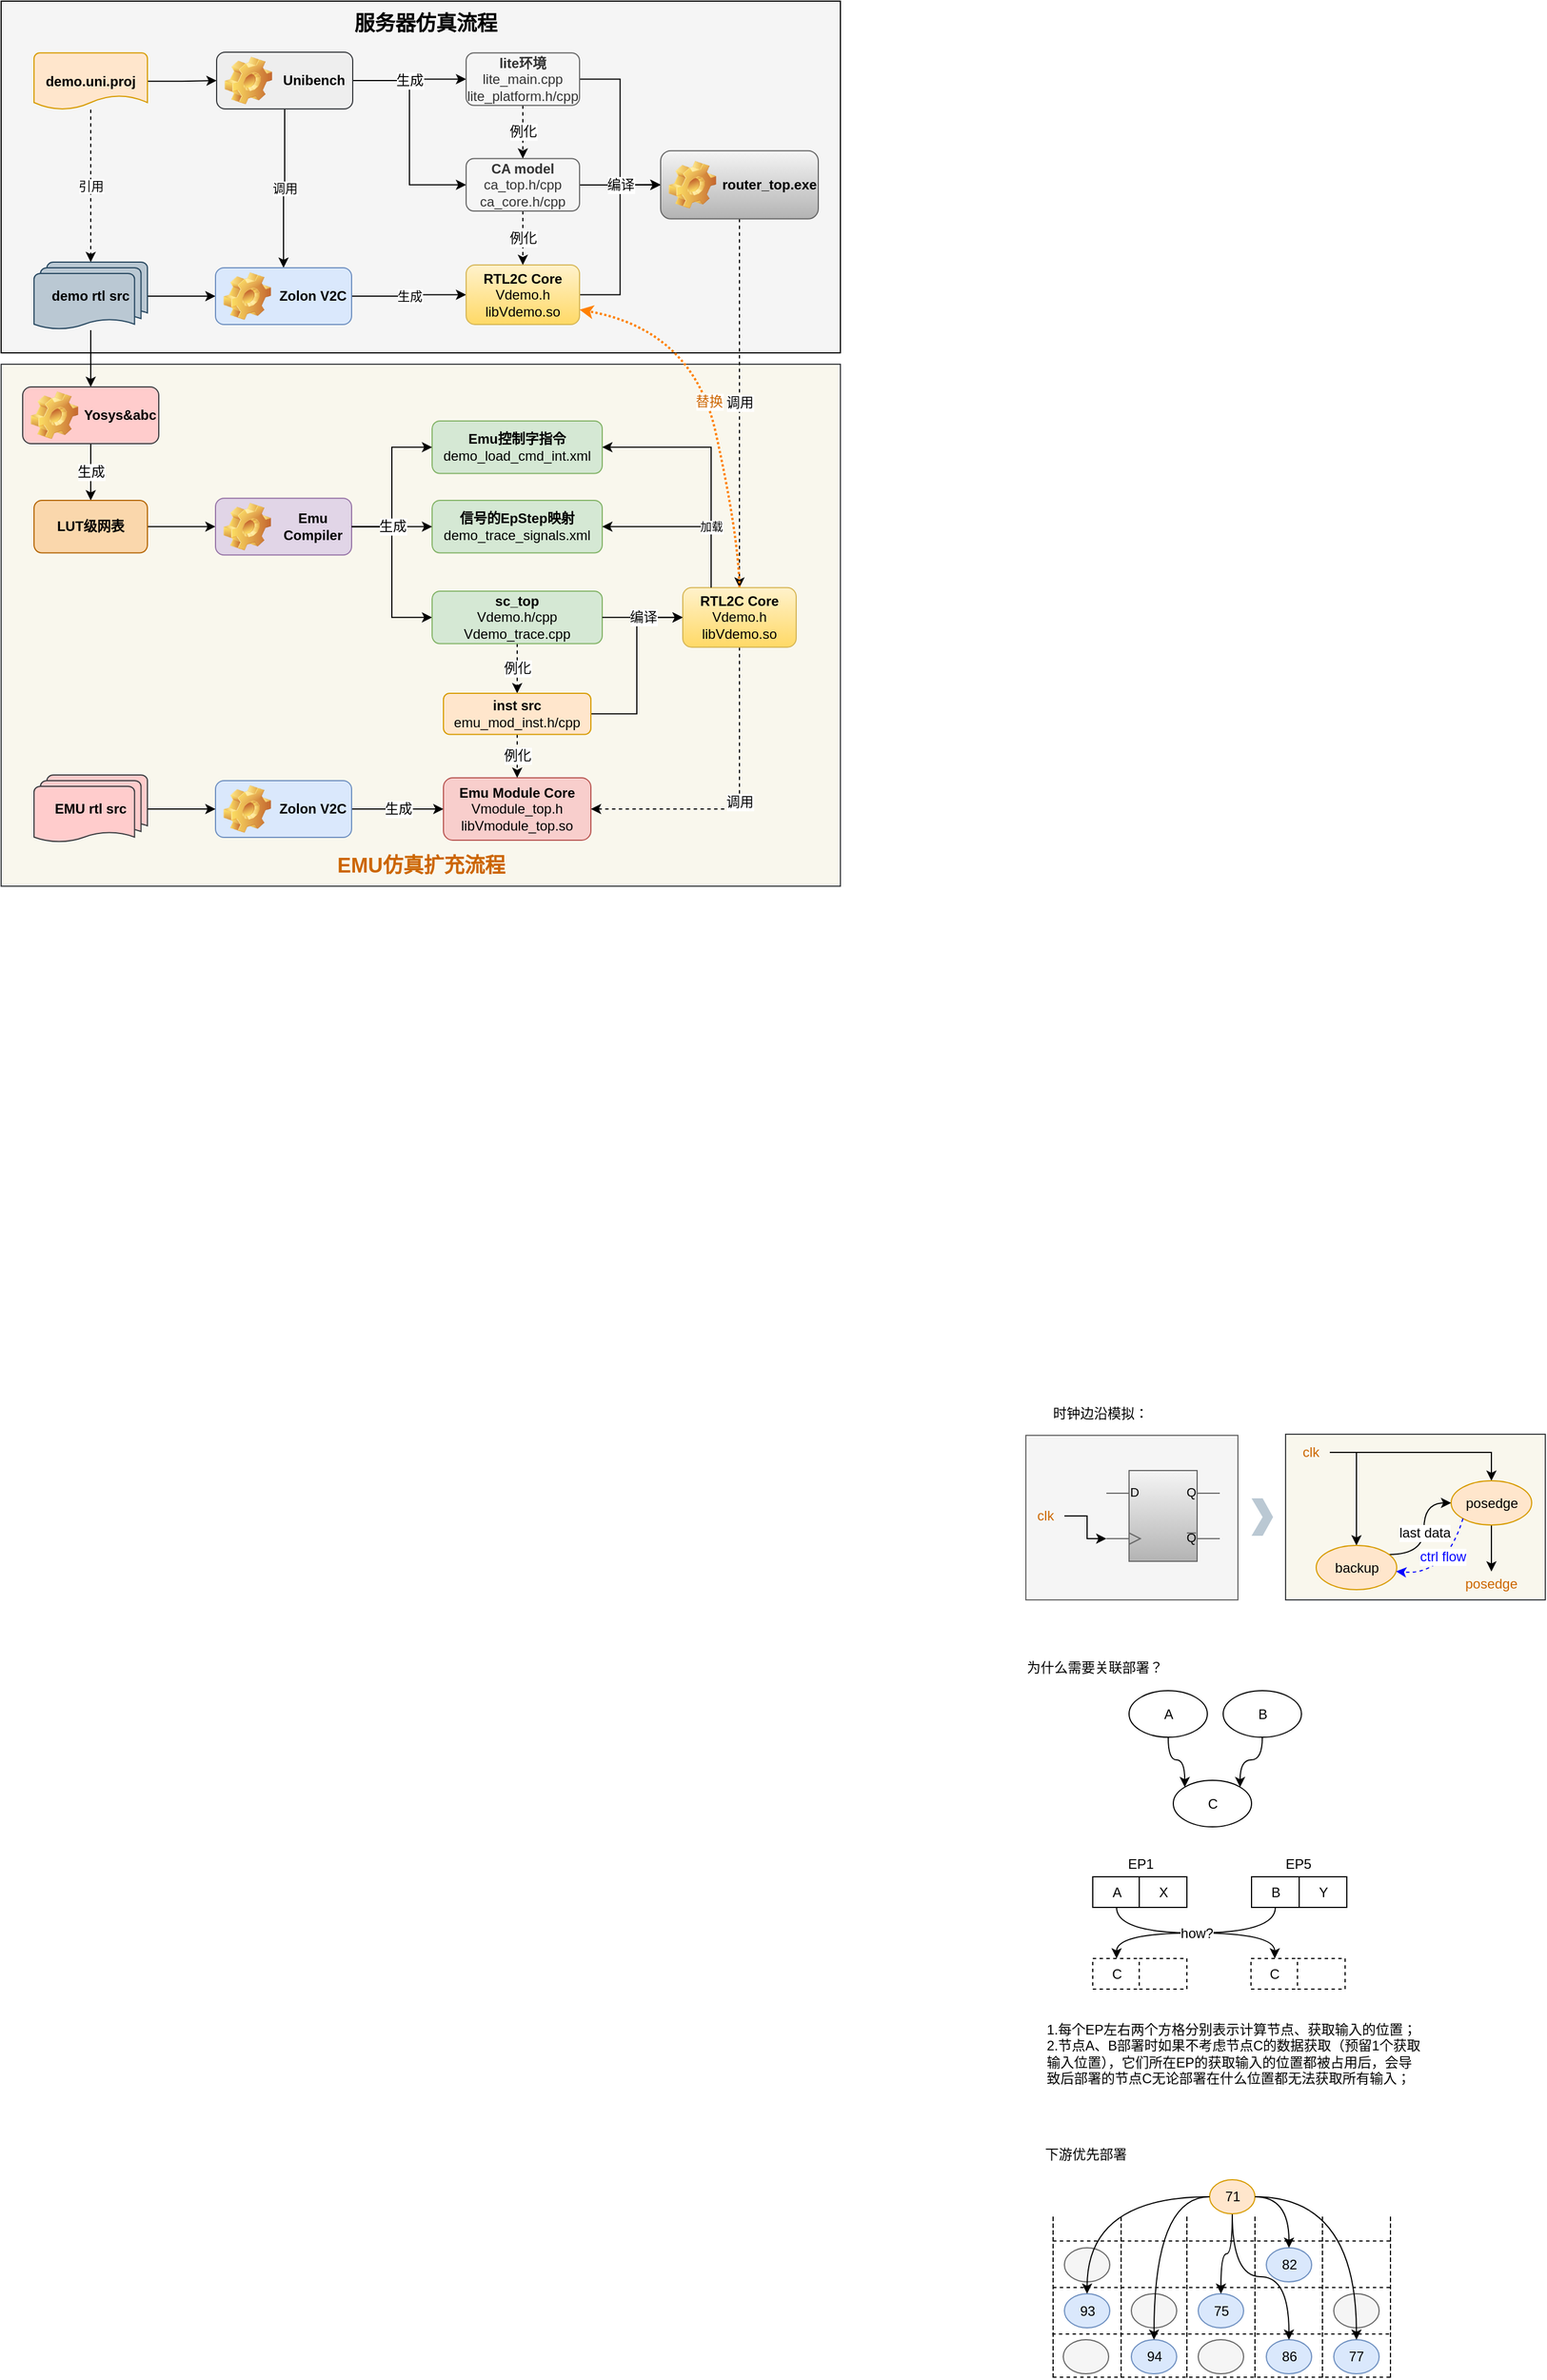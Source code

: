 <mxfile version="28.0.6">
  <diagram name="第 1 页" id="mSn9Ez4zVoo0hMpz-cZX">
    <mxGraphModel dx="1426" dy="743" grid="1" gridSize="10" guides="1" tooltips="1" connect="1" arrows="1" fold="1" page="1" pageScale="1" pageWidth="827" pageHeight="1169" math="0" shadow="0">
      <root>
        <mxCell id="0" />
        <mxCell id="1" parent="0" />
        <mxCell id="UMId5WSSGjp5QsCskQSA-1" value="" style="rounded=0;whiteSpace=wrap;html=1;strokeWidth=1;fontSize=10;fillColor=#f9f7ed;strokeColor=#36393d;" parent="1" vertex="1">
          <mxGeometry x="44" y="360" width="740" height="460" as="geometry" />
        </mxCell>
        <mxCell id="UMId5WSSGjp5QsCskQSA-2" value="" style="rounded=0;whiteSpace=wrap;html=1;strokeWidth=1;fontSize=10;fontColor=#333333;fillColor=#f5f5f5;strokeColor=default;" parent="1" vertex="1">
          <mxGeometry x="44" y="40" width="740" height="310" as="geometry" />
        </mxCell>
        <mxCell id="UMId5WSSGjp5QsCskQSA-3" style="edgeStyle=orthogonalEdgeStyle;rounded=0;orthogonalLoop=1;jettySize=auto;html=1;entryX=0;entryY=0.5;entryDx=0;entryDy=0;fontSize=12;" parent="1" source="UMId5WSSGjp5QsCskQSA-17" target="UMId5WSSGjp5QsCskQSA-50" edge="1">
          <mxGeometry relative="1" as="geometry">
            <mxPoint x="645" y="201.875" as="targetPoint" />
          </mxGeometry>
        </mxCell>
        <mxCell id="UMId5WSSGjp5QsCskQSA-4" style="edgeStyle=orthogonalEdgeStyle;rounded=0;orthogonalLoop=1;jettySize=auto;html=1;entryX=0;entryY=0.5;entryDx=0;entryDy=0;fontSize=12;" parent="1" source="UMId5WSSGjp5QsCskQSA-23" target="UMId5WSSGjp5QsCskQSA-50" edge="1">
          <mxGeometry relative="1" as="geometry">
            <mxPoint x="645" y="201.875" as="targetPoint" />
          </mxGeometry>
        </mxCell>
        <mxCell id="UMId5WSSGjp5QsCskQSA-5" style="edgeStyle=orthogonalEdgeStyle;rounded=0;orthogonalLoop=1;jettySize=auto;html=1;entryX=0;entryY=0.5;entryDx=0;entryDy=0;fontSize=12;" parent="1" source="UMId5WSSGjp5QsCskQSA-14" target="UMId5WSSGjp5QsCskQSA-20" edge="1">
          <mxGeometry relative="1" as="geometry" />
        </mxCell>
        <mxCell id="UMId5WSSGjp5QsCskQSA-6" value="引用" style="edgeStyle=orthogonalEdgeStyle;rounded=0;orthogonalLoop=1;jettySize=auto;html=1;dashed=1;" parent="1" source="UMId5WSSGjp5QsCskQSA-8" target="UMId5WSSGjp5QsCskQSA-11" edge="1">
          <mxGeometry relative="1" as="geometry" />
        </mxCell>
        <mxCell id="UMId5WSSGjp5QsCskQSA-7" style="edgeStyle=orthogonalEdgeStyle;rounded=0;orthogonalLoop=1;jettySize=auto;html=1;" parent="1" source="UMId5WSSGjp5QsCskQSA-8" target="UMId5WSSGjp5QsCskQSA-14" edge="1">
          <mxGeometry relative="1" as="geometry" />
        </mxCell>
        <mxCell id="UMId5WSSGjp5QsCskQSA-8" value="demo.uni.proj" style="strokeWidth=1;html=1;shape=mxgraph.flowchart.document2;whiteSpace=wrap;size=0.25;fillColor=#ffe6cc;strokeColor=#d79b00;fontStyle=1" parent="1" vertex="1">
          <mxGeometry x="73" y="85.63" width="100" height="50" as="geometry" />
        </mxCell>
        <mxCell id="UMId5WSSGjp5QsCskQSA-9" style="edgeStyle=orthogonalEdgeStyle;rounded=0;orthogonalLoop=1;jettySize=auto;html=1;" parent="1" source="UMId5WSSGjp5QsCskQSA-11" target="UMId5WSSGjp5QsCskQSA-16" edge="1">
          <mxGeometry relative="1" as="geometry" />
        </mxCell>
        <mxCell id="UMId5WSSGjp5QsCskQSA-10" style="edgeStyle=orthogonalEdgeStyle;rounded=0;orthogonalLoop=1;jettySize=auto;html=1;fontSize=12;" parent="1" source="UMId5WSSGjp5QsCskQSA-11" target="UMId5WSSGjp5QsCskQSA-25" edge="1">
          <mxGeometry relative="1" as="geometry" />
        </mxCell>
        <mxCell id="UMId5WSSGjp5QsCskQSA-11" value="demo&amp;nbsp;rtl src" style="strokeWidth=1;html=1;shape=mxgraph.flowchart.multi-document;whiteSpace=wrap;fillColor=#bac8d3;strokeColor=#23445d;fontStyle=1" parent="1" vertex="1">
          <mxGeometry x="73" y="270" width="100" height="60" as="geometry" />
        </mxCell>
        <mxCell id="UMId5WSSGjp5QsCskQSA-12" value="调用" style="edgeStyle=orthogonalEdgeStyle;rounded=0;orthogonalLoop=1;jettySize=auto;html=1;" parent="1" source="UMId5WSSGjp5QsCskQSA-14" target="UMId5WSSGjp5QsCskQSA-16" edge="1">
          <mxGeometry relative="1" as="geometry" />
        </mxCell>
        <mxCell id="UMId5WSSGjp5QsCskQSA-13" value="生成" style="edgeStyle=orthogonalEdgeStyle;rounded=0;orthogonalLoop=1;jettySize=auto;html=1;fontSize=12;" parent="1" source="UMId5WSSGjp5QsCskQSA-14" target="UMId5WSSGjp5QsCskQSA-23" edge="1">
          <mxGeometry relative="1" as="geometry" />
        </mxCell>
        <mxCell id="UMId5WSSGjp5QsCskQSA-14" value="Unibench" style="label;whiteSpace=wrap;html=1;image=img/clipart/Gear_128x128.png;strokeWidth=1;fillColor=#eeeeee;strokeColor=#36393d;align=center;" parent="1" vertex="1">
          <mxGeometry x="234" y="85" width="120" height="50" as="geometry" />
        </mxCell>
        <mxCell id="UMId5WSSGjp5QsCskQSA-15" value="生成" style="edgeStyle=orthogonalEdgeStyle;rounded=0;orthogonalLoop=1;jettySize=auto;html=1;" parent="1" source="UMId5WSSGjp5QsCskQSA-16" target="UMId5WSSGjp5QsCskQSA-17" edge="1">
          <mxGeometry relative="1" as="geometry" />
        </mxCell>
        <mxCell id="UMId5WSSGjp5QsCskQSA-16" value="Zolon V2C" style="label;whiteSpace=wrap;html=1;image=img/clipart/Gear_128x128.png;strokeWidth=1;fillColor=#dae8fc;strokeColor=#6c8ebf;align=center;" parent="1" vertex="1">
          <mxGeometry x="233" y="275" width="120" height="50" as="geometry" />
        </mxCell>
        <mxCell id="UMId5WSSGjp5QsCskQSA-17" value="&lt;b&gt;RTL2C Core&lt;/b&gt;&lt;br&gt;Vdemo.h&lt;br&gt;libVdemo.so" style="rounded=1;whiteSpace=wrap;html=1;strokeWidth=1;fillColor=#fff2cc;strokeColor=#d6b656;gradientColor=#ffd966;" parent="1" vertex="1">
          <mxGeometry x="454" y="272.5" width="100" height="52.5" as="geometry" />
        </mxCell>
        <mxCell id="UMId5WSSGjp5QsCskQSA-18" value="例化" style="edgeStyle=orthogonalEdgeStyle;rounded=0;orthogonalLoop=1;jettySize=auto;html=1;exitX=0.5;exitY=1;exitDx=0;exitDy=0;fontSize=12;dashed=1;" parent="1" source="UMId5WSSGjp5QsCskQSA-20" target="UMId5WSSGjp5QsCskQSA-17" edge="1">
          <mxGeometry relative="1" as="geometry" />
        </mxCell>
        <mxCell id="UMId5WSSGjp5QsCskQSA-19" value="编译" style="edgeStyle=orthogonalEdgeStyle;rounded=0;orthogonalLoop=1;jettySize=auto;html=1;entryX=0;entryY=0.5;entryDx=0;entryDy=0;fontSize=12;" parent="1" source="UMId5WSSGjp5QsCskQSA-20" target="UMId5WSSGjp5QsCskQSA-50" edge="1">
          <mxGeometry relative="1" as="geometry">
            <mxPoint x="645" y="201.875" as="targetPoint" />
          </mxGeometry>
        </mxCell>
        <mxCell id="UMId5WSSGjp5QsCskQSA-20" value="&lt;b&gt;CA model&lt;/b&gt;&lt;br&gt;&lt;font style=&quot;font-size: 12px;&quot;&gt;ca_top.h/cpp&lt;br&gt;ca_core.h/cpp&lt;br&gt;&lt;/font&gt;" style="rounded=1;whiteSpace=wrap;html=1;strokeWidth=1;fillColor=#f5f5f5;fontColor=#333333;strokeColor=#666666;" parent="1" vertex="1">
          <mxGeometry x="454" y="178.75" width="100" height="46.25" as="geometry" />
        </mxCell>
        <mxCell id="UMId5WSSGjp5QsCskQSA-21" value="调用" style="edgeStyle=orthogonalEdgeStyle;rounded=0;orthogonalLoop=1;jettySize=auto;html=1;dashed=1;strokeColor=#000000;strokeWidth=1;fontSize=12;" parent="1" source="UMId5WSSGjp5QsCskQSA-50" target="UMId5WSSGjp5QsCskQSA-47" edge="1">
          <mxGeometry relative="1" as="geometry">
            <mxPoint x="695" y="225" as="sourcePoint" />
          </mxGeometry>
        </mxCell>
        <mxCell id="UMId5WSSGjp5QsCskQSA-22" value="例化" style="edgeStyle=orthogonalEdgeStyle;rounded=0;orthogonalLoop=1;jettySize=auto;html=1;fontSize=12;dashed=1;" parent="1" source="UMId5WSSGjp5QsCskQSA-23" target="UMId5WSSGjp5QsCskQSA-20" edge="1">
          <mxGeometry relative="1" as="geometry" />
        </mxCell>
        <mxCell id="UMId5WSSGjp5QsCskQSA-23" value="&lt;b&gt;lite环境&lt;/b&gt;&lt;br&gt;&lt;font style=&quot;font-size: 12px;&quot;&gt;lite_main.cpp&lt;br&gt;lite_platform.h/cpp&lt;br&gt;&lt;/font&gt;" style="rounded=1;whiteSpace=wrap;html=1;strokeWidth=1;fillColor=#f5f5f5;fontColor=#333333;strokeColor=#666666;" parent="1" vertex="1">
          <mxGeometry x="454" y="85.63" width="100" height="46.25" as="geometry" />
        </mxCell>
        <mxCell id="UMId5WSSGjp5QsCskQSA-24" value="生成" style="edgeStyle=orthogonalEdgeStyle;rounded=0;orthogonalLoop=1;jettySize=auto;html=1;fontSize=12;" parent="1" source="UMId5WSSGjp5QsCskQSA-25" target="UMId5WSSGjp5QsCskQSA-27" edge="1">
          <mxGeometry relative="1" as="geometry" />
        </mxCell>
        <mxCell id="UMId5WSSGjp5QsCskQSA-25" value="Yosys&amp;amp;abc" style="label;whiteSpace=wrap;html=1;image=img/clipart/Gear_128x128.png;strokeWidth=1;fillColor=#ffcccc;strokeColor=#36393d;align=center;" parent="1" vertex="1">
          <mxGeometry x="63" y="380" width="120" height="50" as="geometry" />
        </mxCell>
        <mxCell id="UMId5WSSGjp5QsCskQSA-26" style="edgeStyle=orthogonalEdgeStyle;rounded=0;orthogonalLoop=1;jettySize=auto;html=1;fontSize=12;" parent="1" source="UMId5WSSGjp5QsCskQSA-27" target="UMId5WSSGjp5QsCskQSA-29" edge="1">
          <mxGeometry relative="1" as="geometry" />
        </mxCell>
        <mxCell id="UMId5WSSGjp5QsCskQSA-27" value="&lt;font style=&quot;font-size: 12px;&quot;&gt;&lt;b&gt;LUT级网表&lt;/b&gt;&lt;br&gt;&lt;/font&gt;" style="rounded=1;whiteSpace=wrap;html=1;strokeWidth=1;fillColor=#fad7ac;strokeColor=#b46504;" parent="1" vertex="1">
          <mxGeometry x="73" y="480" width="100" height="46.25" as="geometry" />
        </mxCell>
        <mxCell id="UMId5WSSGjp5QsCskQSA-28" style="edgeStyle=orthogonalEdgeStyle;rounded=0;orthogonalLoop=1;jettySize=auto;html=1;entryX=0;entryY=0.5;entryDx=0;entryDy=0;fontSize=12;" parent="1" source="UMId5WSSGjp5QsCskQSA-29" target="UMId5WSSGjp5QsCskQSA-33" edge="1">
          <mxGeometry relative="1" as="geometry" />
        </mxCell>
        <mxCell id="UMId5WSSGjp5QsCskQSA-29" value="Emu Compiler" style="label;whiteSpace=wrap;html=1;image=img/clipart/Gear_128x128.png;strokeWidth=1;fillColor=#e1d5e7;strokeColor=#9673a6;align=center;" parent="1" vertex="1">
          <mxGeometry x="233" y="478.13" width="120" height="50" as="geometry" />
        </mxCell>
        <mxCell id="UMId5WSSGjp5QsCskQSA-30" value="&lt;font style=&quot;font-size: 12px;&quot;&gt;&lt;b&gt;Emu控制字指令&lt;br&gt;&lt;/b&gt;demo_load_cmd_int.xml&lt;br&gt;&lt;/font&gt;" style="rounded=1;whiteSpace=wrap;html=1;strokeWidth=1;fillColor=#d5e8d4;strokeColor=#82b366;" parent="1" vertex="1">
          <mxGeometry x="424" y="410" width="150" height="46.25" as="geometry" />
        </mxCell>
        <mxCell id="UMId5WSSGjp5QsCskQSA-31" value="&lt;font style=&quot;font-size: 12px;&quot;&gt;&lt;b&gt;信号的EpStep映射&lt;br&gt;&lt;/b&gt;demo_trace_signals.xml&lt;br&gt;&lt;/font&gt;" style="rounded=1;whiteSpace=wrap;html=1;strokeWidth=1;fillColor=#d5e8d4;strokeColor=#82b366;" parent="1" vertex="1">
          <mxGeometry x="424" y="480" width="150" height="46.25" as="geometry" />
        </mxCell>
        <mxCell id="UMId5WSSGjp5QsCskQSA-32" value="例化" style="edgeStyle=orthogonalEdgeStyle;rounded=0;orthogonalLoop=1;jettySize=auto;html=1;fontSize=12;dashed=1;" parent="1" source="UMId5WSSGjp5QsCskQSA-33" target="UMId5WSSGjp5QsCskQSA-44" edge="1">
          <mxGeometry relative="1" as="geometry" />
        </mxCell>
        <mxCell id="UMId5WSSGjp5QsCskQSA-33" value="&lt;font style=&quot;font-size: 12px;&quot;&gt;&lt;b&gt;sc_top&lt;br&gt;&lt;/b&gt;Vdemo.h/cpp&lt;br&gt;Vdemo_trace.cpp&lt;br&gt;&lt;/font&gt;" style="rounded=1;whiteSpace=wrap;html=1;strokeWidth=1;fillColor=#d5e8d4;strokeColor=#82b366;" parent="1" vertex="1">
          <mxGeometry x="424" y="560" width="150" height="46.25" as="geometry" />
        </mxCell>
        <mxCell id="UMId5WSSGjp5QsCskQSA-34" value="" style="edgeStyle=orthogonalEdgeStyle;rounded=0;orthogonalLoop=1;jettySize=auto;html=1;entryX=0;entryY=0.5;entryDx=0;entryDy=0;fontSize=12;" parent="1" source="UMId5WSSGjp5QsCskQSA-29" target="UMId5WSSGjp5QsCskQSA-30" edge="1">
          <mxGeometry relative="1" as="geometry" />
        </mxCell>
        <mxCell id="UMId5WSSGjp5QsCskQSA-35" value="生成" style="edgeStyle=orthogonalEdgeStyle;rounded=0;orthogonalLoop=1;jettySize=auto;html=1;fontSize=12;" parent="1" source="UMId5WSSGjp5QsCskQSA-36" target="UMId5WSSGjp5QsCskQSA-39" edge="1">
          <mxGeometry relative="1" as="geometry" />
        </mxCell>
        <mxCell id="UMId5WSSGjp5QsCskQSA-36" value="Zolon V2C" style="label;whiteSpace=wrap;html=1;image=img/clipart/Gear_128x128.png;strokeWidth=1;fillColor=#dae8fc;strokeColor=#6c8ebf;align=center;" parent="1" vertex="1">
          <mxGeometry x="233" y="727" width="120" height="50" as="geometry" />
        </mxCell>
        <mxCell id="UMId5WSSGjp5QsCskQSA-37" style="edgeStyle=orthogonalEdgeStyle;rounded=0;orthogonalLoop=1;jettySize=auto;html=1;fontSize=12;" parent="1" source="UMId5WSSGjp5QsCskQSA-38" target="UMId5WSSGjp5QsCskQSA-36" edge="1">
          <mxGeometry relative="1" as="geometry" />
        </mxCell>
        <mxCell id="UMId5WSSGjp5QsCskQSA-38" value="EMU rtl src" style="strokeWidth=1;html=1;shape=mxgraph.flowchart.multi-document;whiteSpace=wrap;fillColor=#ffcccc;strokeColor=#36393d;fontStyle=1" parent="1" vertex="1">
          <mxGeometry x="73" y="722" width="100" height="60" as="geometry" />
        </mxCell>
        <mxCell id="UMId5WSSGjp5QsCskQSA-39" value="&lt;b&gt;Emu Module Core&lt;/b&gt;&lt;br&gt;Vmodule_top.h&lt;br&gt;libVmodule_top.so" style="rounded=1;whiteSpace=wrap;html=1;strokeWidth=1;fillColor=#f8cecc;strokeColor=#b85450;" parent="1" vertex="1">
          <mxGeometry x="434" y="724.5" width="130" height="55" as="geometry" />
        </mxCell>
        <mxCell id="UMId5WSSGjp5QsCskQSA-40" value="生成" style="edgeStyle=orthogonalEdgeStyle;rounded=0;orthogonalLoop=1;jettySize=auto;html=1;entryX=0;entryY=0.5;entryDx=0;entryDy=0;fontSize=12;" parent="1" source="UMId5WSSGjp5QsCskQSA-29" target="UMId5WSSGjp5QsCskQSA-31" edge="1">
          <mxGeometry relative="1" as="geometry" />
        </mxCell>
        <mxCell id="UMId5WSSGjp5QsCskQSA-41" value="替换" style="curved=1;endArrow=classic;html=1;rounded=0;dashed=1;fontSize=12;exitX=0.5;exitY=0;exitDx=0;exitDy=0;entryX=1;entryY=0.75;entryDx=0;entryDy=0;strokeWidth=2;strokeColor=#FF8000;dashPattern=1 1;fontColor=#CC6600;" parent="1" source="UMId5WSSGjp5QsCskQSA-47" target="UMId5WSSGjp5QsCskQSA-17" edge="1">
          <mxGeometry width="50" height="50" relative="1" as="geometry">
            <mxPoint x="670" y="510" as="sourcePoint" />
            <mxPoint x="720" y="460" as="targetPoint" />
            <Array as="points">
              <mxPoint x="694" y="510" />
              <mxPoint x="654" y="330" />
            </Array>
          </mxGeometry>
        </mxCell>
        <mxCell id="UMId5WSSGjp5QsCskQSA-42" value="例化" style="edgeStyle=orthogonalEdgeStyle;rounded=0;orthogonalLoop=1;jettySize=auto;html=1;dashed=1;strokeColor=#000000;strokeWidth=1;fontSize=12;" parent="1" source="UMId5WSSGjp5QsCskQSA-44" target="UMId5WSSGjp5QsCskQSA-39" edge="1">
          <mxGeometry relative="1" as="geometry" />
        </mxCell>
        <mxCell id="UMId5WSSGjp5QsCskQSA-43" style="edgeStyle=orthogonalEdgeStyle;rounded=0;orthogonalLoop=1;jettySize=auto;html=1;strokeColor=#000000;strokeWidth=1;fontSize=12;entryX=0;entryY=0.5;entryDx=0;entryDy=0;" parent="1" source="UMId5WSSGjp5QsCskQSA-44" target="UMId5WSSGjp5QsCskQSA-47" edge="1">
          <mxGeometry relative="1" as="geometry" />
        </mxCell>
        <mxCell id="UMId5WSSGjp5QsCskQSA-44" value="&lt;font style=&quot;font-size: 12px;&quot;&gt;&lt;b&gt;inst src&lt;br&gt;&lt;/b&gt;emu_mod_inst.h/cpp&lt;br&gt;&lt;/font&gt;" style="rounded=1;whiteSpace=wrap;html=1;strokeWidth=1;fillColor=#ffe6cc;strokeColor=#d79b00;" parent="1" vertex="1">
          <mxGeometry x="434" y="650" width="130" height="36.25" as="geometry" />
        </mxCell>
        <mxCell id="UMId5WSSGjp5QsCskQSA-45" value="调用" style="edgeStyle=orthogonalEdgeStyle;rounded=0;orthogonalLoop=1;jettySize=auto;html=1;entryX=1;entryY=0.5;entryDx=0;entryDy=0;dashed=1;strokeColor=#000000;strokeWidth=1;fontSize=12;exitX=0.5;exitY=1;exitDx=0;exitDy=0;" parent="1" source="UMId5WSSGjp5QsCskQSA-47" target="UMId5WSSGjp5QsCskQSA-39" edge="1">
          <mxGeometry relative="1" as="geometry" />
        </mxCell>
        <mxCell id="UMId5WSSGjp5QsCskQSA-46" value="" style="edgeStyle=orthogonalEdgeStyle;rounded=0;orthogonalLoop=1;jettySize=auto;html=1;exitX=0.25;exitY=0;exitDx=0;exitDy=0;entryX=1;entryY=0.5;entryDx=0;entryDy=0;strokeColor=#000000;strokeWidth=1;fontSize=10;" parent="1" source="UMId5WSSGjp5QsCskQSA-47" target="UMId5WSSGjp5QsCskQSA-30" edge="1">
          <mxGeometry relative="1" as="geometry" />
        </mxCell>
        <mxCell id="UMId5WSSGjp5QsCskQSA-47" value="&lt;b&gt;RTL2C Core&lt;/b&gt;&lt;br&gt;Vdemo.h&lt;br&gt;libVdemo.so" style="rounded=1;whiteSpace=wrap;html=1;strokeWidth=1;fillColor=#fff2cc;strokeColor=#d6b656;gradientColor=#ffd966;" parent="1" vertex="1">
          <mxGeometry x="645" y="556.87" width="100" height="52.5" as="geometry" />
        </mxCell>
        <mxCell id="UMId5WSSGjp5QsCskQSA-48" value="编译" style="edgeStyle=orthogonalEdgeStyle;rounded=0;orthogonalLoop=1;jettySize=auto;html=1;strokeColor=#000000;strokeWidth=1;fontSize=12;" parent="1" source="UMId5WSSGjp5QsCskQSA-33" target="UMId5WSSGjp5QsCskQSA-47" edge="1">
          <mxGeometry relative="1" as="geometry" />
        </mxCell>
        <mxCell id="UMId5WSSGjp5QsCskQSA-49" value="加载" style="edgeStyle=orthogonalEdgeStyle;rounded=0;orthogonalLoop=1;jettySize=auto;html=1;exitX=0.25;exitY=0;exitDx=0;exitDy=0;entryX=1;entryY=0.5;entryDx=0;entryDy=0;strokeColor=#000000;strokeWidth=1;fontSize=10;" parent="1" source="UMId5WSSGjp5QsCskQSA-47" target="UMId5WSSGjp5QsCskQSA-31" edge="1">
          <mxGeometry x="-0.282" relative="1" as="geometry">
            <mxPoint as="offset" />
          </mxGeometry>
        </mxCell>
        <mxCell id="UMId5WSSGjp5QsCskQSA-50" value="router_top.exe" style="label;whiteSpace=wrap;html=1;image=img/clipart/Gear_128x128.png;strokeWidth=1;fontSize=12;fontColor=default;fillColor=#f5f5f5;align=center;strokeColor=#666666;gradientColor=#b3b3b3;" parent="1" vertex="1">
          <mxGeometry x="625.5" y="171.87" width="139" height="60" as="geometry" />
        </mxCell>
        <mxCell id="UMId5WSSGjp5QsCskQSA-51" value="服务器仿真流程" style="text;strokeColor=none;fillColor=none;html=1;fontSize=18;fontStyle=1;verticalAlign=middle;align=center;strokeWidth=1;fontColor=#000000;" parent="1" vertex="1">
          <mxGeometry x="345" y="40" width="146" height="40" as="geometry" />
        </mxCell>
        <mxCell id="UMId5WSSGjp5QsCskQSA-52" value="EMU仿真扩充流程" style="text;strokeColor=none;fillColor=none;html=1;fontSize=18;fontStyle=1;verticalAlign=middle;align=center;strokeWidth=1;fontColor=#CC6600;" parent="1" vertex="1">
          <mxGeometry x="327.5" y="782" width="173" height="40" as="geometry" />
        </mxCell>
        <mxCell id="6J3ef90GhwBd-mnjXwd4-1" value="" style="shape=partialRectangle;whiteSpace=wrap;html=1;top=0;bottom=0;fillColor=none;dashed=1;strokeColor=default;strokeWidth=1;fontSize=12;fontColor=#000000;" vertex="1" parent="1">
          <mxGeometry x="1089.5" y="1993" width="60" height="141" as="geometry" />
        </mxCell>
        <mxCell id="6J3ef90GhwBd-mnjXwd4-2" value="" style="shape=partialRectangle;whiteSpace=wrap;html=1;top=0;bottom=0;fillColor=none;dashed=1;strokeColor=default;strokeWidth=1;fontSize=12;fontColor=#000000;" vertex="1" parent="1">
          <mxGeometry x="971.5" y="1993" width="60" height="141" as="geometry" />
        </mxCell>
        <mxCell id="6J3ef90GhwBd-mnjXwd4-3" value="" style="rounded=0;whiteSpace=wrap;html=1;strokeColor=#36393d;strokeWidth=1;fontSize=12;fillColor=#f9f7ed;" vertex="1" parent="1">
          <mxGeometry x="1176.5" y="1303" width="229" height="146" as="geometry" />
        </mxCell>
        <mxCell id="6J3ef90GhwBd-mnjXwd4-4" value="" style="rounded=0;whiteSpace=wrap;html=1;strokeColor=#666666;strokeWidth=1;fontSize=12;fontColor=#333333;fillColor=#f5f5f5;" vertex="1" parent="1">
          <mxGeometry x="947.5" y="1304" width="187" height="145" as="geometry" />
        </mxCell>
        <mxCell id="6J3ef90GhwBd-mnjXwd4-5" value="" style="verticalLabelPosition=bottom;shadow=0;dashed=0;align=center;html=1;verticalAlign=top;shape=mxgraph.electrical.logic_gates.d_type_flip-flop;strokeColor=#666666;strokeWidth=1;fontSize=18;fillColor=#f5f5f5;gradientColor=#b3b3b3;" vertex="1" parent="1">
          <mxGeometry x="1018.5" y="1335" width="100" height="80" as="geometry" />
        </mxCell>
        <mxCell id="6J3ef90GhwBd-mnjXwd4-6" style="edgeStyle=orthogonalEdgeStyle;rounded=0;orthogonalLoop=1;jettySize=auto;html=1;entryX=0;entryY=0.75;entryDx=0;entryDy=0;entryPerimeter=0;strokeColor=#000000;strokeWidth=1;fontSize=18;fontColor=#CC6600;" edge="1" parent="1" source="6J3ef90GhwBd-mnjXwd4-7" target="6J3ef90GhwBd-mnjXwd4-5">
          <mxGeometry relative="1" as="geometry" />
        </mxCell>
        <mxCell id="6J3ef90GhwBd-mnjXwd4-7" value="clk" style="text;html=1;strokeColor=none;fillColor=none;align=center;verticalAlign=middle;whiteSpace=wrap;rounded=0;strokeWidth=1;fontSize=12;fontColor=#CC6600;" vertex="1" parent="1">
          <mxGeometry x="947.5" y="1360" width="34" height="30" as="geometry" />
        </mxCell>
        <mxCell id="6J3ef90GhwBd-mnjXwd4-8" style="edgeStyle=orthogonalEdgeStyle;rounded=0;orthogonalLoop=1;jettySize=auto;html=1;strokeColor=#000000;strokeWidth=1;fontSize=18;fontColor=#CC6600;exitX=1;exitY=0.5;exitDx=0;exitDy=0;" edge="1" parent="1" source="6J3ef90GhwBd-mnjXwd4-10" target="6J3ef90GhwBd-mnjXwd4-12">
          <mxGeometry relative="1" as="geometry">
            <mxPoint x="1243.5" y="1350" as="targetPoint" />
          </mxGeometry>
        </mxCell>
        <mxCell id="6J3ef90GhwBd-mnjXwd4-9" value="" style="edgeStyle=orthogonalEdgeStyle;rounded=0;orthogonalLoop=1;jettySize=auto;html=1;strokeColor=#000000;strokeWidth=1;fontSize=12;fontColor=#FF8000;" edge="1" parent="1" source="6J3ef90GhwBd-mnjXwd4-10" target="6J3ef90GhwBd-mnjXwd4-14">
          <mxGeometry relative="1" as="geometry" />
        </mxCell>
        <mxCell id="6J3ef90GhwBd-mnjXwd4-10" value="clk" style="text;html=1;strokeColor=none;fillColor=none;align=center;verticalAlign=middle;whiteSpace=wrap;rounded=0;strokeWidth=1;fontSize=12;fontColor=#CC6600;" vertex="1" parent="1">
          <mxGeometry x="1181.5" y="1304" width="34" height="30" as="geometry" />
        </mxCell>
        <mxCell id="6J3ef90GhwBd-mnjXwd4-11" value="last data" style="edgeStyle=orthogonalEdgeStyle;rounded=0;orthogonalLoop=1;jettySize=auto;html=1;strokeColor=#000000;strokeWidth=1;fontSize=12;fontColor=#000000;entryX=0;entryY=0.5;entryDx=0;entryDy=0;curved=1;" edge="1" parent="1" source="6J3ef90GhwBd-mnjXwd4-12" target="6J3ef90GhwBd-mnjXwd4-14">
          <mxGeometry relative="1" as="geometry">
            <Array as="points">
              <mxPoint x="1298.5" y="1409" />
              <mxPoint x="1298.5" y="1364" />
            </Array>
          </mxGeometry>
        </mxCell>
        <mxCell id="6J3ef90GhwBd-mnjXwd4-12" value="backup" style="ellipse;whiteSpace=wrap;html=1;strokeColor=#d79b00;strokeWidth=1;fontSize=12;fillColor=#ffe6cc;" vertex="1" parent="1">
          <mxGeometry x="1203.5" y="1401" width="71" height="39" as="geometry" />
        </mxCell>
        <mxCell id="6J3ef90GhwBd-mnjXwd4-13" style="edgeStyle=orthogonalEdgeStyle;rounded=0;orthogonalLoop=1;jettySize=auto;html=1;strokeColor=#000000;strokeWidth=1;fontSize=12;fontColor=#CC6600;" edge="1" parent="1" source="6J3ef90GhwBd-mnjXwd4-14" target="6J3ef90GhwBd-mnjXwd4-15">
          <mxGeometry relative="1" as="geometry">
            <mxPoint x="1358" y="1423.81" as="targetPoint" />
          </mxGeometry>
        </mxCell>
        <mxCell id="6J3ef90GhwBd-mnjXwd4-14" value="posedge" style="ellipse;whiteSpace=wrap;html=1;strokeColor=#d79b00;strokeWidth=1;fontSize=12;fillColor=#ffe6cc;" vertex="1" parent="1">
          <mxGeometry x="1322.5" y="1344" width="71" height="39" as="geometry" />
        </mxCell>
        <mxCell id="6J3ef90GhwBd-mnjXwd4-15" value="posedge" style="text;html=1;strokeColor=none;fillColor=none;align=center;verticalAlign=middle;whiteSpace=wrap;rounded=0;strokeWidth=1;fontSize=12;fontColor=#CC6600;" vertex="1" parent="1">
          <mxGeometry x="1331" y="1424" width="54" height="22" as="geometry" />
        </mxCell>
        <mxCell id="6J3ef90GhwBd-mnjXwd4-16" value="ctrl flow" style="curved=1;endArrow=classic;html=1;rounded=0;dashed=1;strokeColor=#0000FF;strokeWidth=1;fontSize=12;fontColor=#0000FF;exitX=0;exitY=1;exitDx=0;exitDy=0;" edge="1" parent="1" source="6J3ef90GhwBd-mnjXwd4-14" target="6J3ef90GhwBd-mnjXwd4-12">
          <mxGeometry x="-0.228" y="-7" width="50" height="50" relative="1" as="geometry">
            <mxPoint x="1172.5" y="1344" as="sourcePoint" />
            <mxPoint x="1222.5" y="1294" as="targetPoint" />
            <Array as="points">
              <mxPoint x="1317.5" y="1428" />
            </Array>
            <mxPoint as="offset" />
          </mxGeometry>
        </mxCell>
        <mxCell id="6J3ef90GhwBd-mnjXwd4-17" value="" style="html=1;shadow=0;dashed=0;align=center;verticalAlign=middle;shape=mxgraph.arrows2.arrow;dy=0;dx=9.19;notch=9.77;strokeColor=none;strokeWidth=1;fontSize=12;fillColor=#bac8d3;" vertex="1" parent="1">
          <mxGeometry x="1146.5" y="1359.5" width="19" height="33" as="geometry" />
        </mxCell>
        <mxCell id="6J3ef90GhwBd-mnjXwd4-18" style="edgeStyle=orthogonalEdgeStyle;curved=1;rounded=0;orthogonalLoop=1;jettySize=auto;html=1;entryX=0;entryY=0;entryDx=0;entryDy=0;strokeColor=#000000;strokeWidth=1;fontSize=12;fontColor=#000000;exitX=0.5;exitY=1;exitDx=0;exitDy=0;" edge="1" parent="1" source="6J3ef90GhwBd-mnjXwd4-19" target="6J3ef90GhwBd-mnjXwd4-20">
          <mxGeometry relative="1" as="geometry" />
        </mxCell>
        <mxCell id="6J3ef90GhwBd-mnjXwd4-19" value="A" style="ellipse;whiteSpace=wrap;html=1;strokeColor=default;strokeWidth=1;fontSize=12;fontColor=#000000;fillColor=default;" vertex="1" parent="1">
          <mxGeometry x="1038.5" y="1529" width="69" height="41" as="geometry" />
        </mxCell>
        <mxCell id="6J3ef90GhwBd-mnjXwd4-20" value="C" style="ellipse;whiteSpace=wrap;html=1;strokeColor=default;strokeWidth=1;fontSize=12;fontColor=#000000;fillColor=default;" vertex="1" parent="1">
          <mxGeometry x="1077.5" y="1608" width="69" height="41" as="geometry" />
        </mxCell>
        <mxCell id="6J3ef90GhwBd-mnjXwd4-21" style="edgeStyle=orthogonalEdgeStyle;curved=1;rounded=0;orthogonalLoop=1;jettySize=auto;html=1;entryX=1;entryY=0;entryDx=0;entryDy=0;strokeColor=#000000;strokeWidth=1;fontSize=12;fontColor=#000000;exitX=0.5;exitY=1;exitDx=0;exitDy=0;" edge="1" parent="1" source="6J3ef90GhwBd-mnjXwd4-22" target="6J3ef90GhwBd-mnjXwd4-20">
          <mxGeometry relative="1" as="geometry" />
        </mxCell>
        <mxCell id="6J3ef90GhwBd-mnjXwd4-22" value="B" style="ellipse;whiteSpace=wrap;html=1;strokeColor=default;strokeWidth=1;fontSize=12;fontColor=#000000;fillColor=default;" vertex="1" parent="1">
          <mxGeometry x="1121.5" y="1529" width="69" height="41" as="geometry" />
        </mxCell>
        <mxCell id="6J3ef90GhwBd-mnjXwd4-23" style="edgeStyle=orthogonalEdgeStyle;curved=1;rounded=0;orthogonalLoop=1;jettySize=auto;html=1;exitX=0.5;exitY=1;exitDx=0;exitDy=0;entryX=0.5;entryY=0;entryDx=0;entryDy=0;strokeColor=#000000;strokeWidth=1;fontSize=12;fontColor=#000000;" edge="1" parent="1" source="6J3ef90GhwBd-mnjXwd4-24" target="6J3ef90GhwBd-mnjXwd4-33">
          <mxGeometry relative="1" as="geometry" />
        </mxCell>
        <mxCell id="6J3ef90GhwBd-mnjXwd4-24" value="A" style="rounded=0;whiteSpace=wrap;html=1;strokeColor=default;strokeWidth=1;fontSize=12;fontColor=#000000;fillColor=default;" vertex="1" parent="1">
          <mxGeometry x="1006.5" y="1693" width="42" height="27" as="geometry" />
        </mxCell>
        <mxCell id="6J3ef90GhwBd-mnjXwd4-25" value="X" style="rounded=0;whiteSpace=wrap;html=1;strokeColor=default;strokeWidth=1;fontSize=12;fontColor=#000000;fillColor=default;" vertex="1" parent="1">
          <mxGeometry x="1047.5" y="1693" width="42" height="27" as="geometry" />
        </mxCell>
        <mxCell id="6J3ef90GhwBd-mnjXwd4-26" value="B" style="rounded=0;whiteSpace=wrap;html=1;strokeColor=default;strokeWidth=1;fontSize=12;fontColor=#000000;fillColor=default;" vertex="1" parent="1">
          <mxGeometry x="1146.5" y="1693" width="42" height="27" as="geometry" />
        </mxCell>
        <mxCell id="6J3ef90GhwBd-mnjXwd4-27" value="Y" style="rounded=0;whiteSpace=wrap;html=1;strokeColor=default;strokeWidth=1;fontSize=12;fontColor=#000000;fillColor=default;" vertex="1" parent="1">
          <mxGeometry x="1188.5" y="1693" width="42" height="27" as="geometry" />
        </mxCell>
        <mxCell id="6J3ef90GhwBd-mnjXwd4-28" value="EP1" style="text;html=1;strokeColor=none;fillColor=none;align=center;verticalAlign=middle;whiteSpace=wrap;rounded=0;strokeWidth=1;fontSize=12;fontColor=#000000;" vertex="1" parent="1">
          <mxGeometry x="1018.5" y="1667" width="60" height="30" as="geometry" />
        </mxCell>
        <mxCell id="6J3ef90GhwBd-mnjXwd4-29" value="EP5" style="text;html=1;strokeColor=none;fillColor=none;align=center;verticalAlign=middle;whiteSpace=wrap;rounded=0;strokeWidth=1;fontSize=12;fontColor=#000000;" vertex="1" parent="1">
          <mxGeometry x="1157.5" y="1667" width="60" height="30" as="geometry" />
        </mxCell>
        <mxCell id="6J3ef90GhwBd-mnjXwd4-30" value="1.每个EP左右两个方格分别表示计算节点、获取输入的位置；&lt;br&gt;2.节点A、B部署时如果不考虑节点C的数据获取（预留1个获取输入位置），它们所在EP的获取输入的位置都被占用后，会导致后部署的节点C无论部署在什么位置都无法获取所有输入；" style="text;html=1;strokeColor=none;fillColor=none;align=left;verticalAlign=middle;whiteSpace=wrap;rounded=0;strokeWidth=1;fontSize=12;fontColor=#000000;" vertex="1" parent="1">
          <mxGeometry x="963.5" y="1814" width="334" height="69" as="geometry" />
        </mxCell>
        <mxCell id="6J3ef90GhwBd-mnjXwd4-31" value="C" style="rounded=0;whiteSpace=wrap;html=1;strokeColor=default;strokeWidth=1;fontSize=12;fontColor=#000000;fillColor=default;dashed=1;" vertex="1" parent="1">
          <mxGeometry x="1006.5" y="1765" width="42" height="27" as="geometry" />
        </mxCell>
        <mxCell id="6J3ef90GhwBd-mnjXwd4-32" value="" style="rounded=0;whiteSpace=wrap;html=1;strokeColor=default;strokeWidth=1;fontSize=12;fontColor=#000000;fillColor=default;dashed=1;" vertex="1" parent="1">
          <mxGeometry x="1047.5" y="1765" width="42" height="27" as="geometry" />
        </mxCell>
        <mxCell id="6J3ef90GhwBd-mnjXwd4-33" value="C" style="rounded=0;whiteSpace=wrap;html=1;strokeColor=default;strokeWidth=1;fontSize=12;fontColor=#000000;fillColor=default;dashed=1;" vertex="1" parent="1">
          <mxGeometry x="1146" y="1765" width="42" height="27" as="geometry" />
        </mxCell>
        <mxCell id="6J3ef90GhwBd-mnjXwd4-34" value="" style="rounded=0;whiteSpace=wrap;html=1;strokeColor=default;strokeWidth=1;fontSize=12;fontColor=#000000;fillColor=default;dashed=1;" vertex="1" parent="1">
          <mxGeometry x="1187" y="1765" width="42" height="27" as="geometry" />
        </mxCell>
        <mxCell id="6J3ef90GhwBd-mnjXwd4-35" value="how?" style="edgeStyle=orthogonalEdgeStyle;curved=1;rounded=0;orthogonalLoop=1;jettySize=auto;html=1;strokeColor=#000000;strokeWidth=1;fontSize=12;fontColor=#000000;exitX=0.5;exitY=1;exitDx=0;exitDy=0;" edge="1" parent="1" source="6J3ef90GhwBd-mnjXwd4-26" target="6J3ef90GhwBd-mnjXwd4-31">
          <mxGeometry relative="1" as="geometry" />
        </mxCell>
        <mxCell id="6J3ef90GhwBd-mnjXwd4-36" value="为什么需要关联部署？" style="text;html=1;strokeColor=none;fillColor=none;align=center;verticalAlign=middle;whiteSpace=wrap;rounded=0;dashed=1;strokeWidth=1;fontSize=12;fontColor=#000000;" vertex="1" parent="1">
          <mxGeometry x="937.5" y="1494" width="141" height="30" as="geometry" />
        </mxCell>
        <mxCell id="6J3ef90GhwBd-mnjXwd4-37" value="时钟边沿模拟：" style="text;html=1;strokeColor=none;fillColor=none;align=center;verticalAlign=middle;whiteSpace=wrap;rounded=0;dashed=1;strokeWidth=1;fontSize=12;fontColor=#000000;" vertex="1" parent="1">
          <mxGeometry x="942.5" y="1270" width="141" height="30" as="geometry" />
        </mxCell>
        <mxCell id="6J3ef90GhwBd-mnjXwd4-38" value="" style="shape=partialRectangle;whiteSpace=wrap;html=1;top=0;bottom=0;fillColor=none;dashed=1;strokeColor=default;strokeWidth=1;fontSize=12;fontColor=#000000;" vertex="1" parent="1">
          <mxGeometry x="1209" y="1993" width="60" height="141" as="geometry" />
        </mxCell>
        <mxCell id="6J3ef90GhwBd-mnjXwd4-39" value="93" style="ellipse;whiteSpace=wrap;html=1;strokeColor=#6c8ebf;strokeWidth=1;fontSize=12;fillColor=#dae8fc;" vertex="1" parent="1">
          <mxGeometry x="981.5" y="2060.5" width="40" height="30" as="geometry" />
        </mxCell>
        <mxCell id="6J3ef90GhwBd-mnjXwd4-40" value="94" style="ellipse;whiteSpace=wrap;html=1;strokeColor=#6c8ebf;strokeWidth=1;fontSize=12;fillColor=#dae8fc;" vertex="1" parent="1">
          <mxGeometry x="1040.5" y="2101" width="40" height="30" as="geometry" />
        </mxCell>
        <mxCell id="6J3ef90GhwBd-mnjXwd4-41" value="75" style="ellipse;whiteSpace=wrap;html=1;strokeColor=#6c8ebf;strokeWidth=1;fontSize=12;fillColor=#dae8fc;" vertex="1" parent="1">
          <mxGeometry x="1099.5" y="2060.5" width="40" height="30" as="geometry" />
        </mxCell>
        <mxCell id="6J3ef90GhwBd-mnjXwd4-42" value="82" style="ellipse;whiteSpace=wrap;html=1;strokeColor=#6c8ebf;strokeWidth=1;fontSize=12;fillColor=#dae8fc;" vertex="1" parent="1">
          <mxGeometry x="1159.5" y="2020" width="40" height="30" as="geometry" />
        </mxCell>
        <mxCell id="6J3ef90GhwBd-mnjXwd4-43" value="77" style="ellipse;whiteSpace=wrap;html=1;strokeColor=#6c8ebf;strokeWidth=1;fontSize=12;fillColor=#dae8fc;" vertex="1" parent="1">
          <mxGeometry x="1219" y="2101" width="40" height="30" as="geometry" />
        </mxCell>
        <mxCell id="6J3ef90GhwBd-mnjXwd4-44" value="86" style="ellipse;whiteSpace=wrap;html=1;strokeColor=#6c8ebf;strokeWidth=1;fontSize=12;fillColor=#dae8fc;" vertex="1" parent="1">
          <mxGeometry x="1159.5" y="2101" width="40" height="30" as="geometry" />
        </mxCell>
        <mxCell id="6J3ef90GhwBd-mnjXwd4-45" style="edgeStyle=orthogonalEdgeStyle;curved=1;rounded=0;orthogonalLoop=1;jettySize=auto;html=1;exitX=0.5;exitY=1;exitDx=0;exitDy=0;strokeColor=#000000;strokeWidth=1;fontSize=12;fontColor=#000000;" edge="1" parent="1" source="6J3ef90GhwBd-mnjXwd4-53" target="6J3ef90GhwBd-mnjXwd4-44">
          <mxGeometry relative="1" as="geometry" />
        </mxCell>
        <mxCell id="6J3ef90GhwBd-mnjXwd4-46" style="edgeStyle=orthogonalEdgeStyle;curved=1;rounded=0;orthogonalLoop=1;jettySize=auto;html=1;strokeColor=#000000;strokeWidth=1;fontSize=12;fontColor=#000000;" edge="1" parent="1" source="6J3ef90GhwBd-mnjXwd4-53" target="6J3ef90GhwBd-mnjXwd4-42">
          <mxGeometry relative="1" as="geometry" />
        </mxCell>
        <mxCell id="6J3ef90GhwBd-mnjXwd4-47" value="" style="edgeStyle=orthogonalEdgeStyle;curved=1;rounded=0;orthogonalLoop=1;jettySize=auto;html=1;strokeColor=#000000;strokeWidth=1;fontSize=12;fontColor=#000000;" edge="1" parent="1" source="6J3ef90GhwBd-mnjXwd4-53" target="6J3ef90GhwBd-mnjXwd4-41">
          <mxGeometry relative="1" as="geometry" />
        </mxCell>
        <mxCell id="6J3ef90GhwBd-mnjXwd4-48" value="" style="endArrow=none;html=1;rounded=0;strokeColor=#000000;strokeWidth=1;fontSize=12;fontColor=#000000;curved=1;entryX=1;entryY=1;entryDx=0;entryDy=0;exitX=0;exitY=1;exitDx=0;exitDy=0;dashed=1;" edge="1" parent="1" source="6J3ef90GhwBd-mnjXwd4-2" target="6J3ef90GhwBd-mnjXwd4-38">
          <mxGeometry width="50" height="50" relative="1" as="geometry">
            <mxPoint x="1071.5" y="2190" as="sourcePoint" />
            <mxPoint x="1121.5" y="2140" as="targetPoint" />
          </mxGeometry>
        </mxCell>
        <mxCell id="6J3ef90GhwBd-mnjXwd4-49" value="下游优先部署" style="text;html=1;strokeColor=none;fillColor=none;align=center;verticalAlign=middle;whiteSpace=wrap;rounded=0;dashed=1;strokeWidth=1;fontSize=12;fontColor=#000000;" vertex="1" parent="1">
          <mxGeometry x="930" y="1923" width="141" height="30" as="geometry" />
        </mxCell>
        <mxCell id="6J3ef90GhwBd-mnjXwd4-50" value="" style="endArrow=none;html=1;rounded=0;strokeColor=#000000;strokeWidth=1;fontSize=12;fontColor=#000000;curved=1;entryX=1;entryY=1;entryDx=0;entryDy=0;exitX=0;exitY=1;exitDx=0;exitDy=0;dashed=1;" edge="1" parent="1">
          <mxGeometry width="50" height="50" relative="1" as="geometry">
            <mxPoint x="970.75" y="2096" as="sourcePoint" />
            <mxPoint x="1268.25" y="2096" as="targetPoint" />
          </mxGeometry>
        </mxCell>
        <mxCell id="6J3ef90GhwBd-mnjXwd4-51" value="" style="endArrow=none;html=1;rounded=0;strokeColor=#000000;strokeWidth=1;fontSize=12;fontColor=#000000;curved=1;entryX=1;entryY=1;entryDx=0;entryDy=0;exitX=0;exitY=1;exitDx=0;exitDy=0;dashed=1;" edge="1" parent="1">
          <mxGeometry width="50" height="50" relative="1" as="geometry">
            <mxPoint x="971.5" y="2055" as="sourcePoint" />
            <mxPoint x="1269" y="2055" as="targetPoint" />
          </mxGeometry>
        </mxCell>
        <mxCell id="6J3ef90GhwBd-mnjXwd4-52" value="" style="endArrow=none;html=1;rounded=0;strokeColor=#000000;strokeWidth=1;fontSize=12;fontColor=#000000;curved=1;entryX=1;entryY=1;entryDx=0;entryDy=0;exitX=0;exitY=1;exitDx=0;exitDy=0;dashed=1;" edge="1" parent="1">
          <mxGeometry width="50" height="50" relative="1" as="geometry">
            <mxPoint x="971.5" y="2014.0" as="sourcePoint" />
            <mxPoint x="1269" y="2014.0" as="targetPoint" />
          </mxGeometry>
        </mxCell>
        <mxCell id="6J3ef90GhwBd-mnjXwd4-53" value="71" style="ellipse;whiteSpace=wrap;html=1;strokeColor=#d79b00;strokeWidth=1;fontSize=12;fillColor=#ffe6cc;" vertex="1" parent="1">
          <mxGeometry x="1109.5" y="1960" width="40" height="30" as="geometry" />
        </mxCell>
        <mxCell id="6J3ef90GhwBd-mnjXwd4-54" value="" style="ellipse;whiteSpace=wrap;html=1;strokeColor=#666666;strokeWidth=1;fontSize=12;fontColor=#333333;fillColor=#f5f5f5;" vertex="1" parent="1">
          <mxGeometry x="980.5" y="2101" width="40" height="30" as="geometry" />
        </mxCell>
        <mxCell id="6J3ef90GhwBd-mnjXwd4-55" value="" style="ellipse;whiteSpace=wrap;html=1;strokeColor=#666666;strokeWidth=1;fontSize=12;fontColor=#333333;fillColor=#f5f5f5;" vertex="1" parent="1">
          <mxGeometry x="1099.5" y="2101" width="40" height="30" as="geometry" />
        </mxCell>
        <mxCell id="6J3ef90GhwBd-mnjXwd4-56" value="" style="ellipse;whiteSpace=wrap;html=1;strokeColor=#666666;strokeWidth=1;fontSize=12;fontColor=#333333;fillColor=#f5f5f5;" vertex="1" parent="1">
          <mxGeometry x="1219" y="2060.5" width="40" height="30" as="geometry" />
        </mxCell>
        <mxCell id="6J3ef90GhwBd-mnjXwd4-57" style="edgeStyle=orthogonalEdgeStyle;curved=1;rounded=0;orthogonalLoop=1;jettySize=auto;html=1;strokeColor=#000000;strokeWidth=1;fontSize=12;fontColor=#000000;" edge="1" parent="1" source="6J3ef90GhwBd-mnjXwd4-53" target="6J3ef90GhwBd-mnjXwd4-43">
          <mxGeometry relative="1" as="geometry" />
        </mxCell>
        <mxCell id="6J3ef90GhwBd-mnjXwd4-58" value="" style="ellipse;whiteSpace=wrap;html=1;strokeColor=#666666;strokeWidth=1;fontSize=12;fontColor=#333333;fillColor=#f5f5f5;" vertex="1" parent="1">
          <mxGeometry x="981.5" y="2020" width="40" height="30" as="geometry" />
        </mxCell>
        <mxCell id="6J3ef90GhwBd-mnjXwd4-59" style="edgeStyle=orthogonalEdgeStyle;curved=1;rounded=0;orthogonalLoop=1;jettySize=auto;html=1;strokeColor=#000000;strokeWidth=1;fontSize=12;fontColor=#000000;" edge="1" parent="1" source="6J3ef90GhwBd-mnjXwd4-53" target="6J3ef90GhwBd-mnjXwd4-39">
          <mxGeometry relative="1" as="geometry" />
        </mxCell>
        <mxCell id="6J3ef90GhwBd-mnjXwd4-60" value="" style="ellipse;whiteSpace=wrap;html=1;strokeColor=#666666;strokeWidth=1;fontSize=12;fontColor=#333333;fillColor=#f5f5f5;" vertex="1" parent="1">
          <mxGeometry x="1040.5" y="2060.5" width="40" height="30" as="geometry" />
        </mxCell>
        <mxCell id="6J3ef90GhwBd-mnjXwd4-61" value="" style="edgeStyle=orthogonalEdgeStyle;curved=1;rounded=0;orthogonalLoop=1;jettySize=auto;html=1;strokeColor=#000000;strokeWidth=1;fontSize=12;fontColor=#000000;entryX=0.5;entryY=0;entryDx=0;entryDy=0;" edge="1" parent="1" source="6J3ef90GhwBd-mnjXwd4-53" target="6J3ef90GhwBd-mnjXwd4-40">
          <mxGeometry relative="1" as="geometry" />
        </mxCell>
      </root>
    </mxGraphModel>
  </diagram>
</mxfile>
